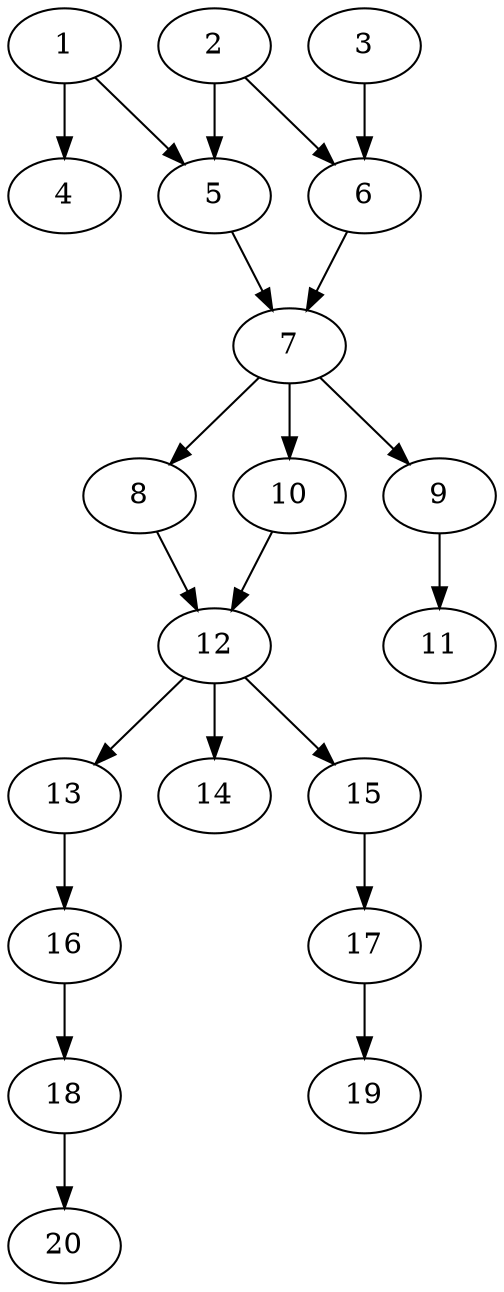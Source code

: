 // DAG automatically generated by daggen at Sat Jul 27 15:35:52 2019
// ./daggen --dot -n 20 --ccr 0.5 --fat 0.4 --regular 0.5 --density 0.6 --mindata 5242880 --maxdata 52428800 
digraph G {
  1 [size="93241344", alpha="0.12", expect_size="46620672"] 
  1 -> 4 [size ="46620672"]
  1 -> 5 [size ="46620672"]
  2 [size="48791552", alpha="0.09", expect_size="24395776"] 
  2 -> 5 [size ="24395776"]
  2 -> 6 [size ="24395776"]
  3 [size="86005760", alpha="0.02", expect_size="43002880"] 
  3 -> 6 [size ="43002880"]
  4 [size="46411776", alpha="0.12", expect_size="23205888"] 
  5 [size="41641984", alpha="0.02", expect_size="20820992"] 
  5 -> 7 [size ="20820992"]
  6 [size="22446080", alpha="0.14", expect_size="11223040"] 
  6 -> 7 [size ="11223040"]
  7 [size="97550336", alpha="0.05", expect_size="48775168"] 
  7 -> 8 [size ="48775168"]
  7 -> 9 [size ="48775168"]
  7 -> 10 [size ="48775168"]
  8 [size="67057664", alpha="0.20", expect_size="33528832"] 
  8 -> 12 [size ="33528832"]
  9 [size="75001856", alpha="0.05", expect_size="37500928"] 
  9 -> 11 [size ="37500928"]
  10 [size="42340352", alpha="0.14", expect_size="21170176"] 
  10 -> 12 [size ="21170176"]
  11 [size="35123200", alpha="0.20", expect_size="17561600"] 
  12 [size="90363904", alpha="0.01", expect_size="45181952"] 
  12 -> 13 [size ="45181952"]
  12 -> 14 [size ="45181952"]
  12 -> 15 [size ="45181952"]
  13 [size="39944192", alpha="0.02", expect_size="19972096"] 
  13 -> 16 [size ="19972096"]
  14 [size="49326080", alpha="0.12", expect_size="24663040"] 
  15 [size="13592576", alpha="0.17", expect_size="6796288"] 
  15 -> 17 [size ="6796288"]
  16 [size="24274944", alpha="0.12", expect_size="12137472"] 
  16 -> 18 [size ="12137472"]
  17 [size="92274688", alpha="0.06", expect_size="46137344"] 
  17 -> 19 [size ="46137344"]
  18 [size="23805952", alpha="0.15", expect_size="11902976"] 
  18 -> 20 [size ="11902976"]
  19 [size="21508096", alpha="0.20", expect_size="10754048"] 
  20 [size="43616256", alpha="0.12", expect_size="21808128"] 
}
